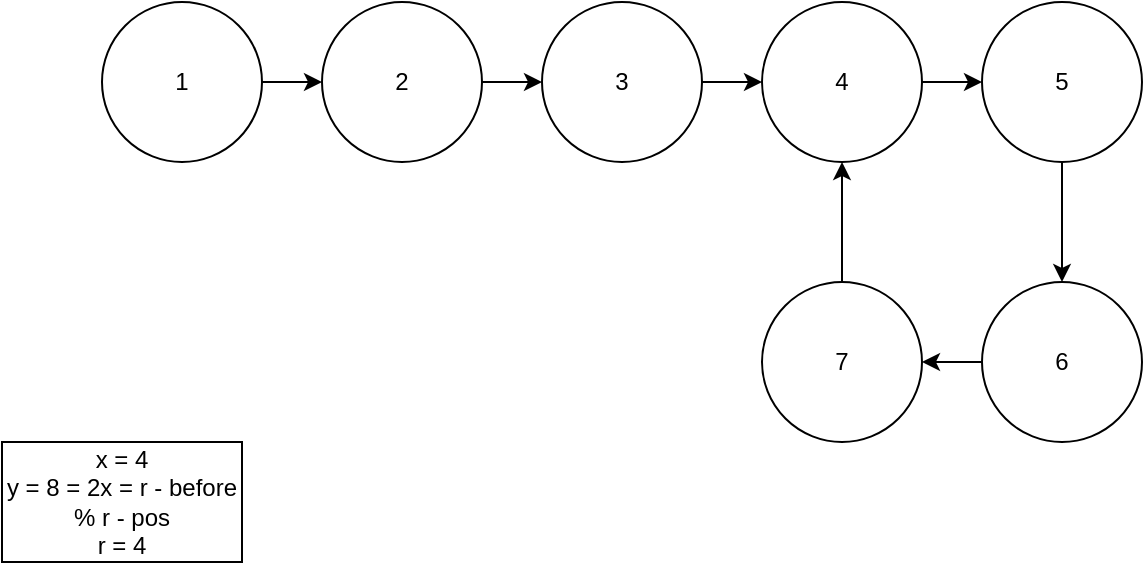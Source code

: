 <mxfile version="21.6.6" type="github">
  <diagram name="第 1 页" id="N7r7OU1YnOGUv65oeLJI">
    <mxGraphModel dx="1242" dy="718" grid="1" gridSize="10" guides="1" tooltips="1" connect="1" arrows="1" fold="1" page="1" pageScale="1" pageWidth="827" pageHeight="1169" math="0" shadow="0">
      <root>
        <mxCell id="0" />
        <mxCell id="1" parent="0" />
        <mxCell id="U11lHf7SrJ4D87NI97nm-4" value="" style="edgeStyle=orthogonalEdgeStyle;rounded=0;orthogonalLoop=1;jettySize=auto;html=1;" edge="1" parent="1" source="U11lHf7SrJ4D87NI97nm-1" target="U11lHf7SrJ4D87NI97nm-2">
          <mxGeometry relative="1" as="geometry" />
        </mxCell>
        <mxCell id="U11lHf7SrJ4D87NI97nm-1" value="1" style="ellipse;whiteSpace=wrap;html=1;aspect=fixed;" vertex="1" parent="1">
          <mxGeometry x="90" y="160" width="80" height="80" as="geometry" />
        </mxCell>
        <mxCell id="U11lHf7SrJ4D87NI97nm-10" value="" style="edgeStyle=orthogonalEdgeStyle;rounded=0;orthogonalLoop=1;jettySize=auto;html=1;" edge="1" parent="1" source="U11lHf7SrJ4D87NI97nm-2" target="U11lHf7SrJ4D87NI97nm-5">
          <mxGeometry relative="1" as="geometry" />
        </mxCell>
        <mxCell id="U11lHf7SrJ4D87NI97nm-2" value="2" style="ellipse;whiteSpace=wrap;html=1;aspect=fixed;" vertex="1" parent="1">
          <mxGeometry x="200" y="160" width="80" height="80" as="geometry" />
        </mxCell>
        <mxCell id="U11lHf7SrJ4D87NI97nm-11" value="" style="edgeStyle=orthogonalEdgeStyle;rounded=0;orthogonalLoop=1;jettySize=auto;html=1;" edge="1" parent="1" source="U11lHf7SrJ4D87NI97nm-5" target="U11lHf7SrJ4D87NI97nm-6">
          <mxGeometry relative="1" as="geometry" />
        </mxCell>
        <mxCell id="U11lHf7SrJ4D87NI97nm-5" value="3" style="ellipse;whiteSpace=wrap;html=1;aspect=fixed;" vertex="1" parent="1">
          <mxGeometry x="310" y="160" width="80" height="80" as="geometry" />
        </mxCell>
        <mxCell id="U11lHf7SrJ4D87NI97nm-12" value="" style="edgeStyle=orthogonalEdgeStyle;rounded=0;orthogonalLoop=1;jettySize=auto;html=1;" edge="1" parent="1" source="U11lHf7SrJ4D87NI97nm-6" target="U11lHf7SrJ4D87NI97nm-7">
          <mxGeometry relative="1" as="geometry" />
        </mxCell>
        <mxCell id="U11lHf7SrJ4D87NI97nm-6" value="4" style="ellipse;whiteSpace=wrap;html=1;aspect=fixed;" vertex="1" parent="1">
          <mxGeometry x="420" y="160" width="80" height="80" as="geometry" />
        </mxCell>
        <mxCell id="U11lHf7SrJ4D87NI97nm-13" value="" style="edgeStyle=orthogonalEdgeStyle;rounded=0;orthogonalLoop=1;jettySize=auto;html=1;" edge="1" parent="1" source="U11lHf7SrJ4D87NI97nm-7" target="U11lHf7SrJ4D87NI97nm-8">
          <mxGeometry relative="1" as="geometry" />
        </mxCell>
        <mxCell id="U11lHf7SrJ4D87NI97nm-7" value="5" style="ellipse;whiteSpace=wrap;html=1;aspect=fixed;" vertex="1" parent="1">
          <mxGeometry x="530" y="160" width="80" height="80" as="geometry" />
        </mxCell>
        <mxCell id="U11lHf7SrJ4D87NI97nm-14" value="" style="edgeStyle=orthogonalEdgeStyle;rounded=0;orthogonalLoop=1;jettySize=auto;html=1;" edge="1" parent="1" source="U11lHf7SrJ4D87NI97nm-8" target="U11lHf7SrJ4D87NI97nm-9">
          <mxGeometry relative="1" as="geometry" />
        </mxCell>
        <mxCell id="U11lHf7SrJ4D87NI97nm-8" value="6" style="ellipse;whiteSpace=wrap;html=1;aspect=fixed;" vertex="1" parent="1">
          <mxGeometry x="530" y="300" width="80" height="80" as="geometry" />
        </mxCell>
        <mxCell id="U11lHf7SrJ4D87NI97nm-15" style="edgeStyle=orthogonalEdgeStyle;rounded=0;orthogonalLoop=1;jettySize=auto;html=1;entryX=0.5;entryY=1;entryDx=0;entryDy=0;" edge="1" parent="1" source="U11lHf7SrJ4D87NI97nm-9" target="U11lHf7SrJ4D87NI97nm-6">
          <mxGeometry relative="1" as="geometry" />
        </mxCell>
        <mxCell id="U11lHf7SrJ4D87NI97nm-9" value="7" style="ellipse;whiteSpace=wrap;html=1;aspect=fixed;" vertex="1" parent="1">
          <mxGeometry x="420" y="300" width="80" height="80" as="geometry" />
        </mxCell>
        <mxCell id="U11lHf7SrJ4D87NI97nm-16" value="x = 4&lt;br&gt;y = 8 = 2x = r - before % r - pos&lt;br&gt;r = 4" style="rounded=0;whiteSpace=wrap;html=1;" vertex="1" parent="1">
          <mxGeometry x="40" y="380" width="120" height="60" as="geometry" />
        </mxCell>
      </root>
    </mxGraphModel>
  </diagram>
</mxfile>
